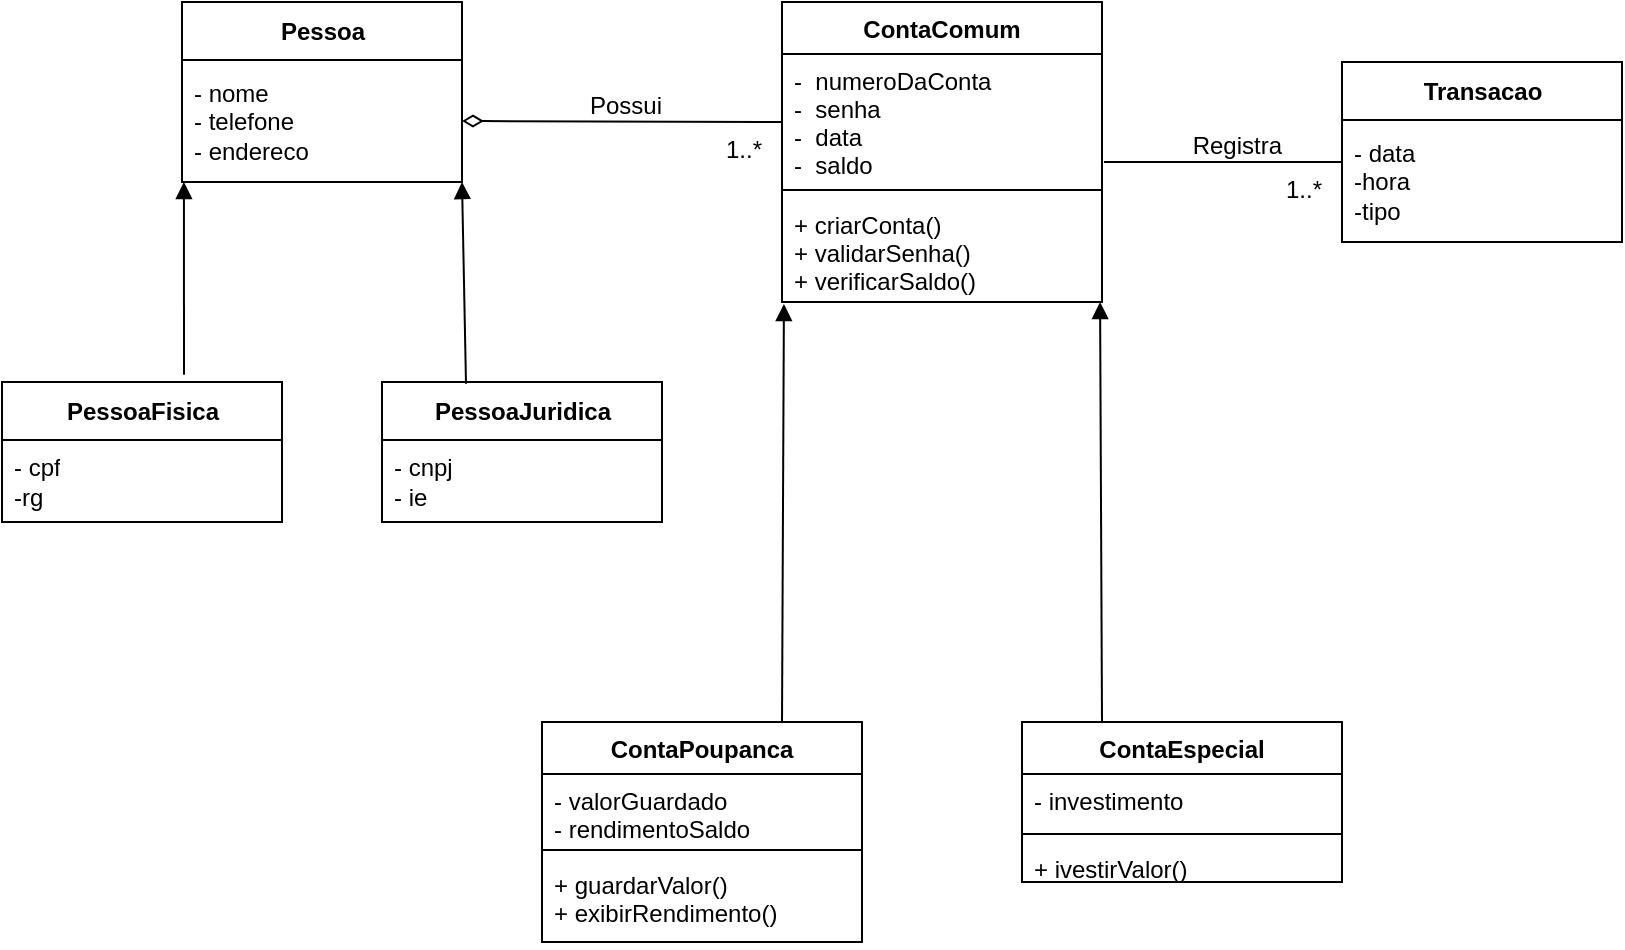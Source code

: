 <mxfile>
    <diagram id="Sm-MXA66Xmi33XGqKexR" name="Página-1">
        <mxGraphModel dx="1386" dy="784" grid="1" gridSize="10" guides="1" tooltips="1" connect="1" arrows="1" fold="1" page="1" pageScale="1" pageWidth="827" pageHeight="1169" math="0" shadow="0">
            <root>
                <mxCell id="0"/>
                <mxCell id="1" parent="0"/>
                <mxCell id="2" value="ContaComum" style="swimlane;fontStyle=1;align=center;verticalAlign=top;childLayout=stackLayout;horizontal=1;startSize=26;horizontalStack=0;resizeParent=1;resizeParentMax=0;resizeLast=0;collapsible=1;marginBottom=0;" vertex="1" parent="1">
                    <mxGeometry x="400" y="40" width="160" height="150" as="geometry"/>
                </mxCell>
                <mxCell id="3" value="-  numeroDaConta&#10;-  senha&#10;-  data&#10;-  saldo&#10;" style="text;strokeColor=none;fillColor=none;align=left;verticalAlign=top;spacingLeft=4;spacingRight=4;overflow=hidden;rotatable=0;points=[[0,0.5],[1,0.5]];portConstraint=eastwest;" vertex="1" parent="2">
                    <mxGeometry y="26" width="160" height="64" as="geometry"/>
                </mxCell>
                <mxCell id="4" value="" style="line;strokeWidth=1;fillColor=none;align=left;verticalAlign=middle;spacingTop=-1;spacingLeft=3;spacingRight=3;rotatable=0;labelPosition=right;points=[];portConstraint=eastwest;strokeColor=inherit;" vertex="1" parent="2">
                    <mxGeometry y="90" width="160" height="8" as="geometry"/>
                </mxCell>
                <mxCell id="5" value="+ criarConta()&#10;+ validarSenha()&#10;+ verificarSaldo()" style="text;strokeColor=none;fillColor=none;align=left;verticalAlign=top;spacingLeft=4;spacingRight=4;overflow=hidden;rotatable=0;points=[[0,0.5],[1,0.5]];portConstraint=eastwest;" vertex="1" parent="2">
                    <mxGeometry y="98" width="160" height="52" as="geometry"/>
                </mxCell>
                <mxCell id="6" value="ContaPoupanca" style="swimlane;fontStyle=1;align=center;verticalAlign=top;childLayout=stackLayout;horizontal=1;startSize=26;horizontalStack=0;resizeParent=1;resizeParentMax=0;resizeLast=0;collapsible=1;marginBottom=0;" vertex="1" parent="1">
                    <mxGeometry x="280" y="400" width="160" height="110" as="geometry"/>
                </mxCell>
                <mxCell id="7" value="- valorGuardado &#10;- rendimentoSaldo" style="text;strokeColor=none;fillColor=none;align=left;verticalAlign=top;spacingLeft=4;spacingRight=4;overflow=hidden;rotatable=0;points=[[0,0.5],[1,0.5]];portConstraint=eastwest;" vertex="1" parent="6">
                    <mxGeometry y="26" width="160" height="34" as="geometry"/>
                </mxCell>
                <mxCell id="8" value="" style="line;strokeWidth=1;fillColor=none;align=left;verticalAlign=middle;spacingTop=-1;spacingLeft=3;spacingRight=3;rotatable=0;labelPosition=right;points=[];portConstraint=eastwest;strokeColor=inherit;" vertex="1" parent="6">
                    <mxGeometry y="60" width="160" height="8" as="geometry"/>
                </mxCell>
                <mxCell id="9" value="+ guardarValor()&#10;+ exibirRendimento()" style="text;strokeColor=none;fillColor=none;align=left;verticalAlign=top;spacingLeft=4;spacingRight=4;overflow=hidden;rotatable=0;points=[[0,0.5],[1,0.5]];portConstraint=eastwest;" vertex="1" parent="6">
                    <mxGeometry y="68" width="160" height="42" as="geometry"/>
                </mxCell>
                <mxCell id="10" value="ContaEspecial" style="swimlane;fontStyle=1;align=center;verticalAlign=top;childLayout=stackLayout;horizontal=1;startSize=26;horizontalStack=0;resizeParent=1;resizeParentMax=0;resizeLast=0;collapsible=1;marginBottom=0;" vertex="1" parent="1">
                    <mxGeometry x="520" y="400" width="160" height="80" as="geometry"/>
                </mxCell>
                <mxCell id="11" value="- investimento" style="text;strokeColor=none;fillColor=none;align=left;verticalAlign=top;spacingLeft=4;spacingRight=4;overflow=hidden;rotatable=0;points=[[0,0.5],[1,0.5]];portConstraint=eastwest;" vertex="1" parent="10">
                    <mxGeometry y="26" width="160" height="26" as="geometry"/>
                </mxCell>
                <mxCell id="12" value="" style="line;strokeWidth=1;fillColor=none;align=left;verticalAlign=middle;spacingTop=-1;spacingLeft=3;spacingRight=3;rotatable=0;labelPosition=right;points=[];portConstraint=eastwest;strokeColor=inherit;" vertex="1" parent="10">
                    <mxGeometry y="52" width="160" height="8" as="geometry"/>
                </mxCell>
                <mxCell id="13" value="+ ivestirValor()" style="text;strokeColor=none;fillColor=none;align=left;verticalAlign=top;spacingLeft=4;spacingRight=4;overflow=hidden;rotatable=0;points=[[0,0.5],[1,0.5]];portConstraint=eastwest;" vertex="1" parent="10">
                    <mxGeometry y="60" width="160" height="20" as="geometry"/>
                </mxCell>
                <mxCell id="15" value="" style="html=1;verticalAlign=bottom;labelBackgroundColor=none;endArrow=block;endFill=1;exitX=0.75;exitY=0;exitDx=0;exitDy=0;entryX=0.006;entryY=1.019;entryDx=0;entryDy=0;entryPerimeter=0;" edge="1" parent="1" source="6" target="5">
                    <mxGeometry width="160" relative="1" as="geometry">
                        <mxPoint x="400" y="370" as="sourcePoint"/>
                        <mxPoint x="410" y="200" as="targetPoint"/>
                    </mxGeometry>
                </mxCell>
                <mxCell id="16" value="" style="html=1;verticalAlign=bottom;labelBackgroundColor=none;endArrow=block;endFill=1;exitX=0.25;exitY=0;exitDx=0;exitDy=0;entryX=0.994;entryY=1;entryDx=0;entryDy=0;entryPerimeter=0;" edge="1" parent="1" source="10" target="5">
                    <mxGeometry width="160" relative="1" as="geometry">
                        <mxPoint x="620" y="400" as="sourcePoint"/>
                        <mxPoint x="780" y="400" as="targetPoint"/>
                    </mxGeometry>
                </mxCell>
                <mxCell id="17" value="Transacao" style="swimlane;fontStyle=1;align=center;verticalAlign=middle;childLayout=stackLayout;horizontal=1;startSize=29;horizontalStack=0;resizeParent=1;resizeParentMax=0;resizeLast=0;collapsible=0;marginBottom=0;html=1;" vertex="1" parent="1">
                    <mxGeometry x="680" y="70" width="140" height="90" as="geometry"/>
                </mxCell>
                <mxCell id="19" value="- data&lt;br&gt;-hora&lt;br&gt;-tipo" style="text;html=1;strokeColor=none;fillColor=none;align=left;verticalAlign=middle;spacingLeft=4;spacingRight=4;overflow=hidden;rotatable=0;points=[[0,0.5],[1,0.5]];portConstraint=eastwest;" vertex="1" parent="17">
                    <mxGeometry y="29" width="140" height="61" as="geometry"/>
                </mxCell>
                <mxCell id="24" value="" style="endArrow=none;html=1;rounded=0;align=center;verticalAlign=top;endFill=0;labelBackgroundColor=none;exitX=0;exitY=0.344;exitDx=0;exitDy=0;exitPerimeter=0;entryX=1.006;entryY=0.844;entryDx=0;entryDy=0;entryPerimeter=0;" edge="1" parent="1" source="19" target="3">
                    <mxGeometry relative="1" as="geometry">
                        <mxPoint x="653.92" y="120" as="sourcePoint"/>
                        <mxPoint x="560" y="121" as="targetPoint"/>
                    </mxGeometry>
                </mxCell>
                <mxCell id="26" value="1..*" style="resizable=0;html=1;align=left;verticalAlign=top;labelBackgroundColor=none;" connectable="0" vertex="1" parent="24">
                    <mxGeometry x="-1" relative="1" as="geometry">
                        <mxPoint x="-30" as="offset"/>
                    </mxGeometry>
                </mxCell>
                <mxCell id="27" value="Registra" style="resizable=0;html=1;align=right;verticalAlign=bottom;labelBackgroundColor=none;" connectable="0" vertex="1" parent="24">
                    <mxGeometry x="1" relative="1" as="geometry">
                        <mxPoint x="89" as="offset"/>
                    </mxGeometry>
                </mxCell>
                <mxCell id="28" value="Pessoa" style="swimlane;fontStyle=1;align=center;verticalAlign=middle;childLayout=stackLayout;horizontal=1;startSize=29;horizontalStack=0;resizeParent=1;resizeParentMax=0;resizeLast=0;collapsible=0;marginBottom=0;html=1;" vertex="1" parent="1">
                    <mxGeometry x="100" y="40" width="140" height="90" as="geometry"/>
                </mxCell>
                <mxCell id="30" value="- nome&lt;br&gt;- telefone&lt;br&gt;- endereco" style="text;html=1;strokeColor=none;fillColor=none;align=left;verticalAlign=middle;spacingLeft=4;spacingRight=4;overflow=hidden;rotatable=0;points=[[0,0.5],[1,0.5]];portConstraint=eastwest;" vertex="1" parent="28">
                    <mxGeometry y="29" width="140" height="61" as="geometry"/>
                </mxCell>
                <mxCell id="31" value="PessoaFisica" style="swimlane;fontStyle=1;align=center;verticalAlign=middle;childLayout=stackLayout;horizontal=1;startSize=29;horizontalStack=0;resizeParent=1;resizeParentMax=0;resizeLast=0;collapsible=0;marginBottom=0;html=1;" vertex="1" parent="1">
                    <mxGeometry x="10" y="230" width="140" height="70" as="geometry"/>
                </mxCell>
                <mxCell id="33" value="- cpf&lt;br&gt;-rg" style="text;html=1;strokeColor=none;fillColor=none;align=left;verticalAlign=middle;spacingLeft=4;spacingRight=4;overflow=hidden;rotatable=0;points=[[0,0.5],[1,0.5]];portConstraint=eastwest;" vertex="1" parent="31">
                    <mxGeometry y="29" width="140" height="41" as="geometry"/>
                </mxCell>
                <mxCell id="34" value="PessoaJuridica" style="swimlane;fontStyle=1;align=center;verticalAlign=middle;childLayout=stackLayout;horizontal=1;startSize=29;horizontalStack=0;resizeParent=1;resizeParentMax=0;resizeLast=0;collapsible=0;marginBottom=0;html=1;" vertex="1" parent="1">
                    <mxGeometry x="200" y="230" width="140" height="70" as="geometry"/>
                </mxCell>
                <mxCell id="36" value="- cnpj&lt;br&gt;- ie" style="text;html=1;strokeColor=none;fillColor=none;align=left;verticalAlign=middle;spacingLeft=4;spacingRight=4;overflow=hidden;rotatable=0;points=[[0,0.5],[1,0.5]];portConstraint=eastwest;" vertex="1" parent="34">
                    <mxGeometry y="29" width="140" height="41" as="geometry"/>
                </mxCell>
                <mxCell id="37" value="" style="html=1;verticalAlign=bottom;labelBackgroundColor=none;endArrow=block;endFill=1;entryX=0.006;entryY=1.019;entryDx=0;entryDy=0;entryPerimeter=0;exitX=0.65;exitY=-0.051;exitDx=0;exitDy=0;exitPerimeter=0;" edge="1" parent="1" source="31">
                    <mxGeometry width="160" relative="1" as="geometry">
                        <mxPoint x="100" y="220" as="sourcePoint"/>
                        <mxPoint x="100.96" y="129.998" as="targetPoint"/>
                        <Array as="points"/>
                    </mxGeometry>
                </mxCell>
                <mxCell id="38" value="" style="html=1;verticalAlign=bottom;labelBackgroundColor=none;endArrow=block;endFill=1;entryX=1;entryY=1;entryDx=0;entryDy=0;entryPerimeter=0;exitX=0.3;exitY=0.013;exitDx=0;exitDy=0;exitPerimeter=0;" edge="1" parent="1" source="34" target="30">
                    <mxGeometry width="160" relative="1" as="geometry">
                        <mxPoint x="111" y="235.971" as="sourcePoint"/>
                        <mxPoint x="110.96" y="139.998" as="targetPoint"/>
                        <Array as="points"/>
                    </mxGeometry>
                </mxCell>
                <mxCell id="39" value="" style="endArrow=none;startArrow=diamondThin;endFill=0;startFill=0;html=1;verticalAlign=bottom;labelBackgroundColor=none;strokeWidth=1;startSize=8;endSize=8;exitX=1;exitY=0.5;exitDx=0;exitDy=0;" edge="1" parent="1" source="30">
                    <mxGeometry width="160" relative="1" as="geometry">
                        <mxPoint x="620" y="160" as="sourcePoint"/>
                        <mxPoint x="400" y="100" as="targetPoint"/>
                    </mxGeometry>
                </mxCell>
                <mxCell id="42" value="Possui" style="resizable=0;html=1;align=right;verticalAlign=bottom;labelBackgroundColor=none;" connectable="0" vertex="1" parent="1">
                    <mxGeometry x="340" y="100" as="geometry"/>
                </mxCell>
                <mxCell id="43" value="1..*" style="resizable=0;html=1;align=left;verticalAlign=top;labelBackgroundColor=none;" connectable="0" vertex="1" parent="1">
                    <mxGeometry x="370" y="100.004" as="geometry"/>
                </mxCell>
            </root>
        </mxGraphModel>
    </diagram>
</mxfile>